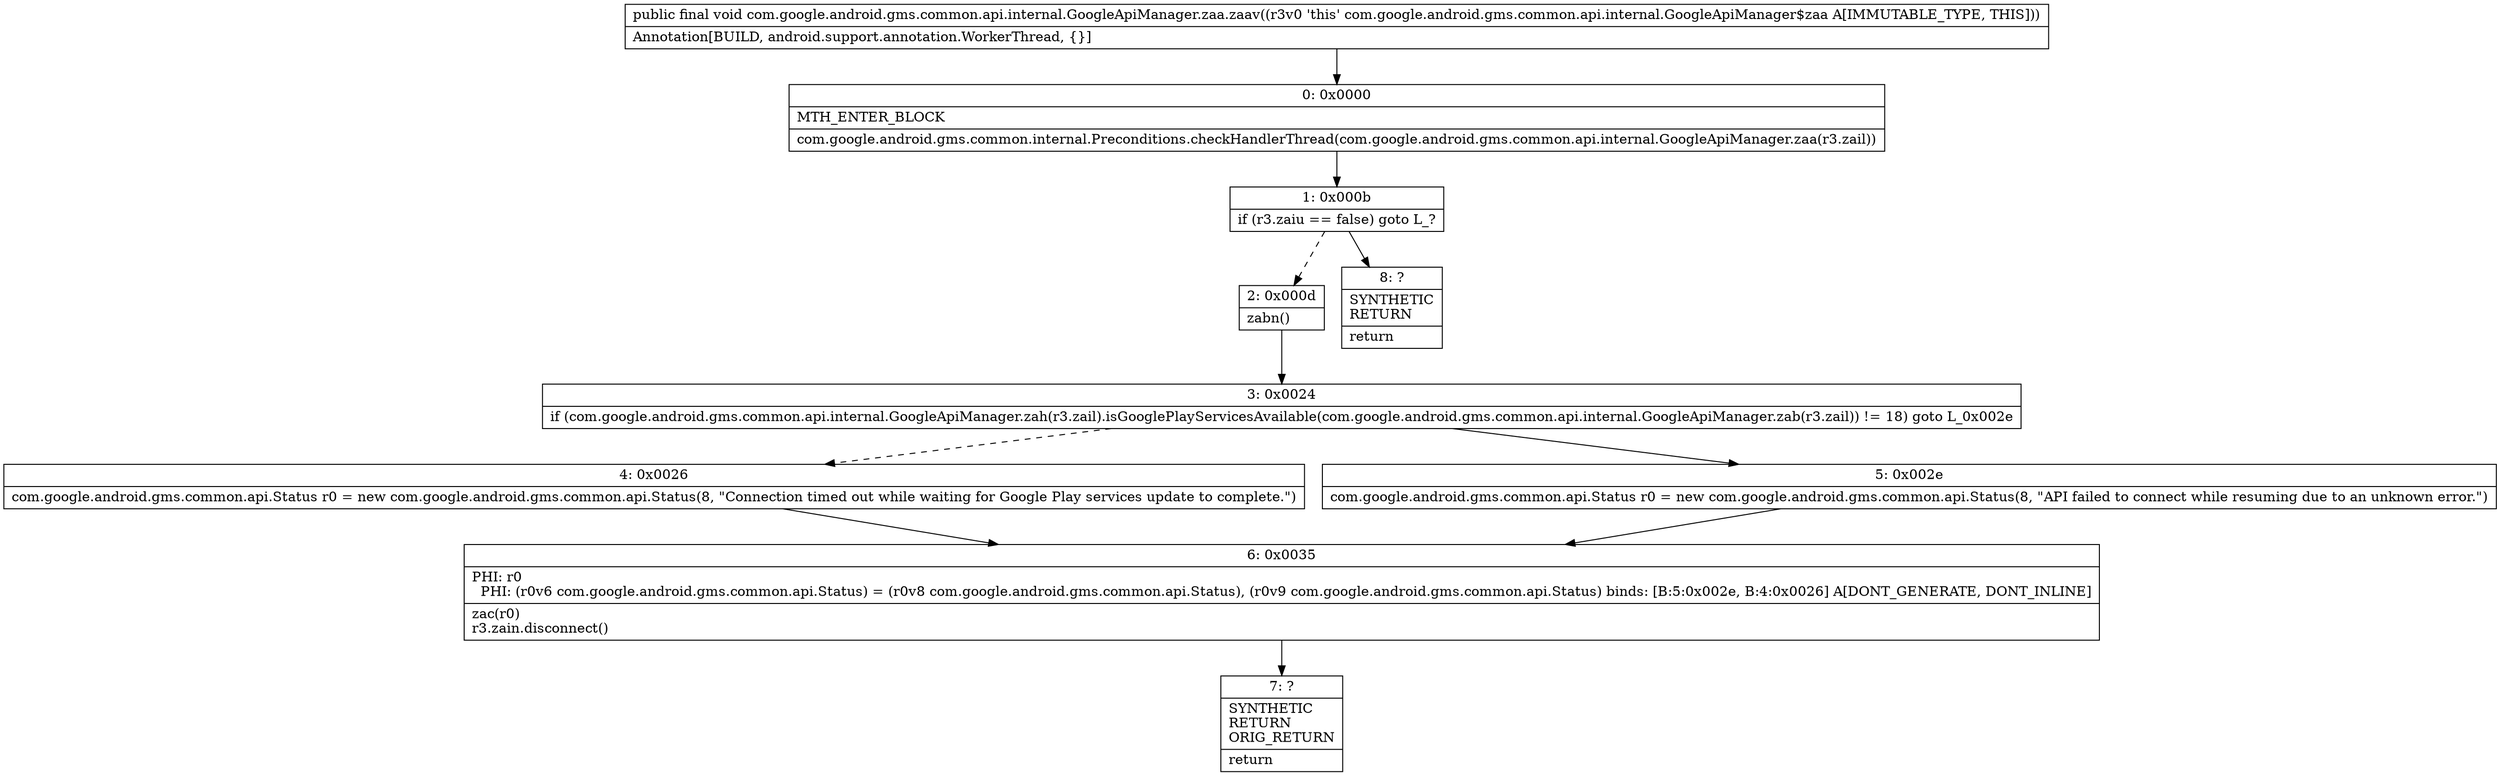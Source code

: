 digraph "CFG forcom.google.android.gms.common.api.internal.GoogleApiManager.zaa.zaav()V" {
Node_0 [shape=record,label="{0\:\ 0x0000|MTH_ENTER_BLOCK\l|com.google.android.gms.common.internal.Preconditions.checkHandlerThread(com.google.android.gms.common.api.internal.GoogleApiManager.zaa(r3.zail))\l}"];
Node_1 [shape=record,label="{1\:\ 0x000b|if (r3.zaiu == false) goto L_?\l}"];
Node_2 [shape=record,label="{2\:\ 0x000d|zabn()\l}"];
Node_3 [shape=record,label="{3\:\ 0x0024|if (com.google.android.gms.common.api.internal.GoogleApiManager.zah(r3.zail).isGooglePlayServicesAvailable(com.google.android.gms.common.api.internal.GoogleApiManager.zab(r3.zail)) != 18) goto L_0x002e\l}"];
Node_4 [shape=record,label="{4\:\ 0x0026|com.google.android.gms.common.api.Status r0 = new com.google.android.gms.common.api.Status(8, \"Connection timed out while waiting for Google Play services update to complete.\")\l}"];
Node_5 [shape=record,label="{5\:\ 0x002e|com.google.android.gms.common.api.Status r0 = new com.google.android.gms.common.api.Status(8, \"API failed to connect while resuming due to an unknown error.\")\l}"];
Node_6 [shape=record,label="{6\:\ 0x0035|PHI: r0 \l  PHI: (r0v6 com.google.android.gms.common.api.Status) = (r0v8 com.google.android.gms.common.api.Status), (r0v9 com.google.android.gms.common.api.Status) binds: [B:5:0x002e, B:4:0x0026] A[DONT_GENERATE, DONT_INLINE]\l|zac(r0)\lr3.zain.disconnect()\l}"];
Node_7 [shape=record,label="{7\:\ ?|SYNTHETIC\lRETURN\lORIG_RETURN\l|return\l}"];
Node_8 [shape=record,label="{8\:\ ?|SYNTHETIC\lRETURN\l|return\l}"];
MethodNode[shape=record,label="{public final void com.google.android.gms.common.api.internal.GoogleApiManager.zaa.zaav((r3v0 'this' com.google.android.gms.common.api.internal.GoogleApiManager$zaa A[IMMUTABLE_TYPE, THIS]))  | Annotation[BUILD, android.support.annotation.WorkerThread, \{\}]\l}"];
MethodNode -> Node_0;
Node_0 -> Node_1;
Node_1 -> Node_2[style=dashed];
Node_1 -> Node_8;
Node_2 -> Node_3;
Node_3 -> Node_4[style=dashed];
Node_3 -> Node_5;
Node_4 -> Node_6;
Node_5 -> Node_6;
Node_6 -> Node_7;
}

